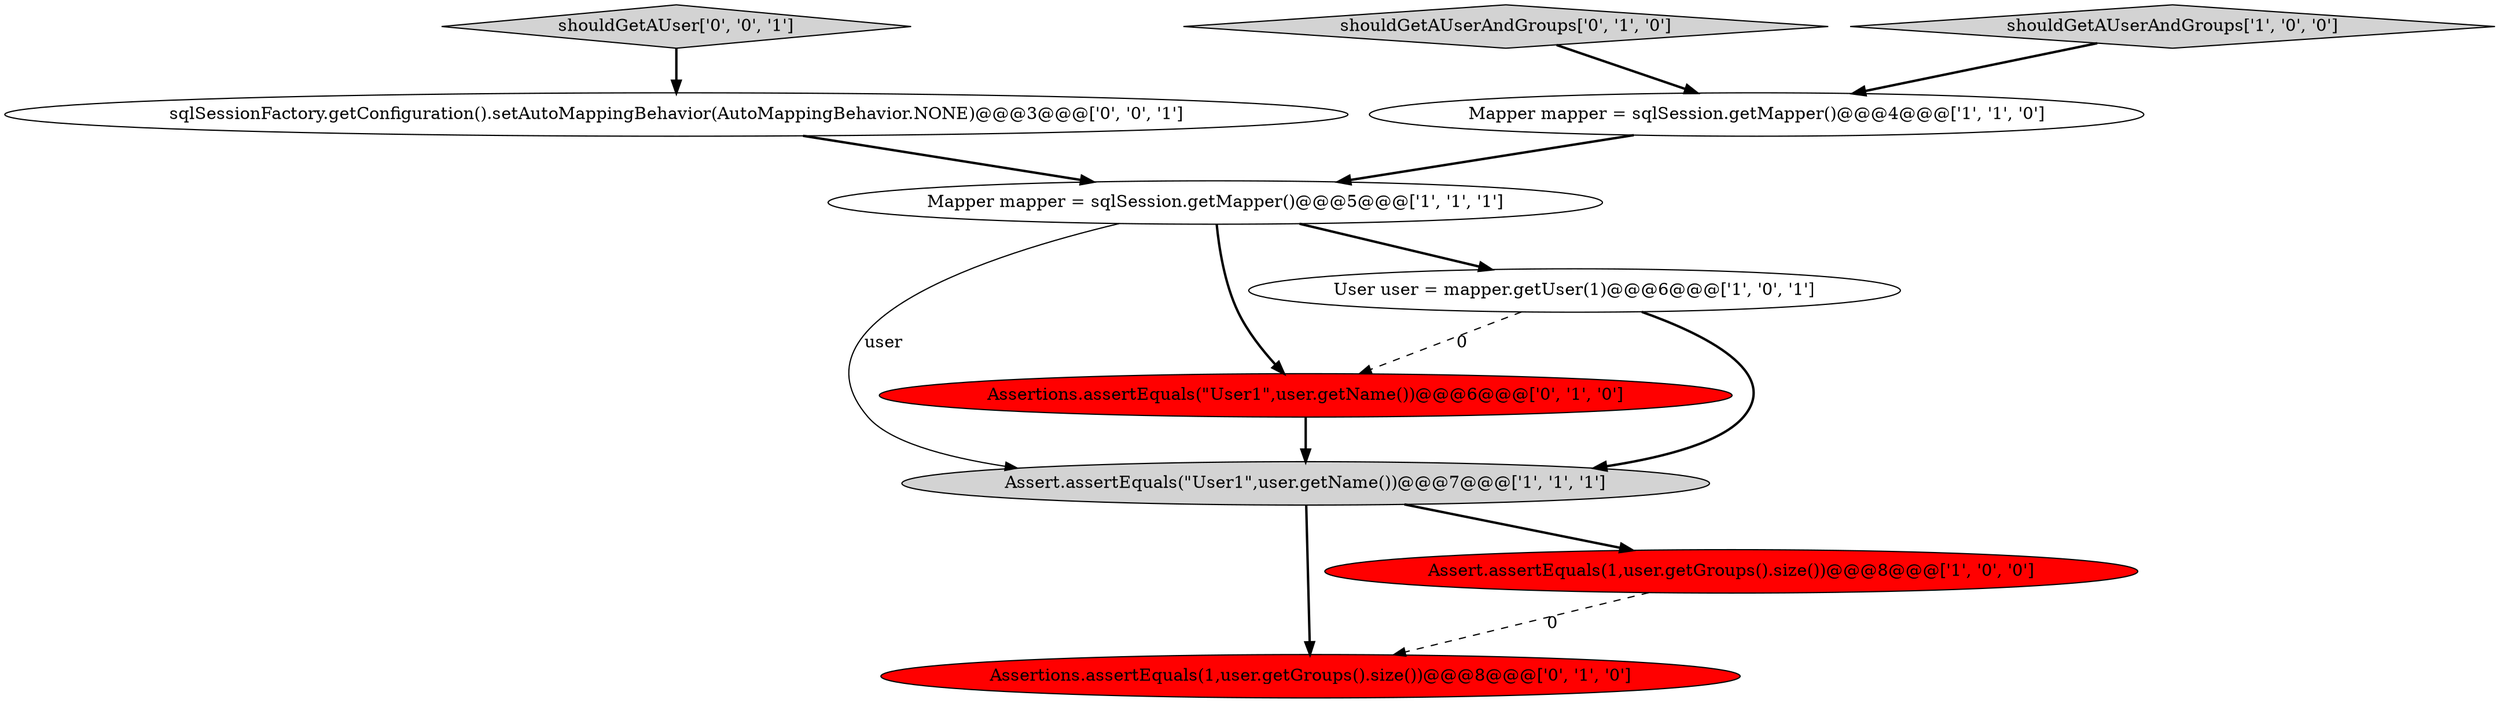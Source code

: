 digraph {
6 [style = filled, label = "Assertions.assertEquals(1,user.getGroups().size())@@@8@@@['0', '1', '0']", fillcolor = red, shape = ellipse image = "AAA1AAABBB2BBB"];
1 [style = filled, label = "Mapper mapper = sqlSession.getMapper()@@@5@@@['1', '1', '1']", fillcolor = white, shape = ellipse image = "AAA0AAABBB1BBB"];
3 [style = filled, label = "Assert.assertEquals(\"User1\",user.getName())@@@7@@@['1', '1', '1']", fillcolor = lightgray, shape = ellipse image = "AAA0AAABBB1BBB"];
7 [style = filled, label = "shouldGetAUserAndGroups['0', '1', '0']", fillcolor = lightgray, shape = diamond image = "AAA0AAABBB2BBB"];
10 [style = filled, label = "shouldGetAUser['0', '0', '1']", fillcolor = lightgray, shape = diamond image = "AAA0AAABBB3BBB"];
9 [style = filled, label = "sqlSessionFactory.getConfiguration().setAutoMappingBehavior(AutoMappingBehavior.NONE)@@@3@@@['0', '0', '1']", fillcolor = white, shape = ellipse image = "AAA0AAABBB3BBB"];
0 [style = filled, label = "Mapper mapper = sqlSession.getMapper()@@@4@@@['1', '1', '0']", fillcolor = white, shape = ellipse image = "AAA0AAABBB1BBB"];
8 [style = filled, label = "Assertions.assertEquals(\"User1\",user.getName())@@@6@@@['0', '1', '0']", fillcolor = red, shape = ellipse image = "AAA1AAABBB2BBB"];
5 [style = filled, label = "shouldGetAUserAndGroups['1', '0', '0']", fillcolor = lightgray, shape = diamond image = "AAA0AAABBB1BBB"];
2 [style = filled, label = "Assert.assertEquals(1,user.getGroups().size())@@@8@@@['1', '0', '0']", fillcolor = red, shape = ellipse image = "AAA1AAABBB1BBB"];
4 [style = filled, label = "User user = mapper.getUser(1)@@@6@@@['1', '0', '1']", fillcolor = white, shape = ellipse image = "AAA0AAABBB1BBB"];
4->3 [style = bold, label=""];
3->6 [style = bold, label=""];
1->4 [style = bold, label=""];
10->9 [style = bold, label=""];
7->0 [style = bold, label=""];
1->3 [style = solid, label="user"];
1->8 [style = bold, label=""];
3->2 [style = bold, label=""];
5->0 [style = bold, label=""];
9->1 [style = bold, label=""];
0->1 [style = bold, label=""];
4->8 [style = dashed, label="0"];
8->3 [style = bold, label=""];
2->6 [style = dashed, label="0"];
}
